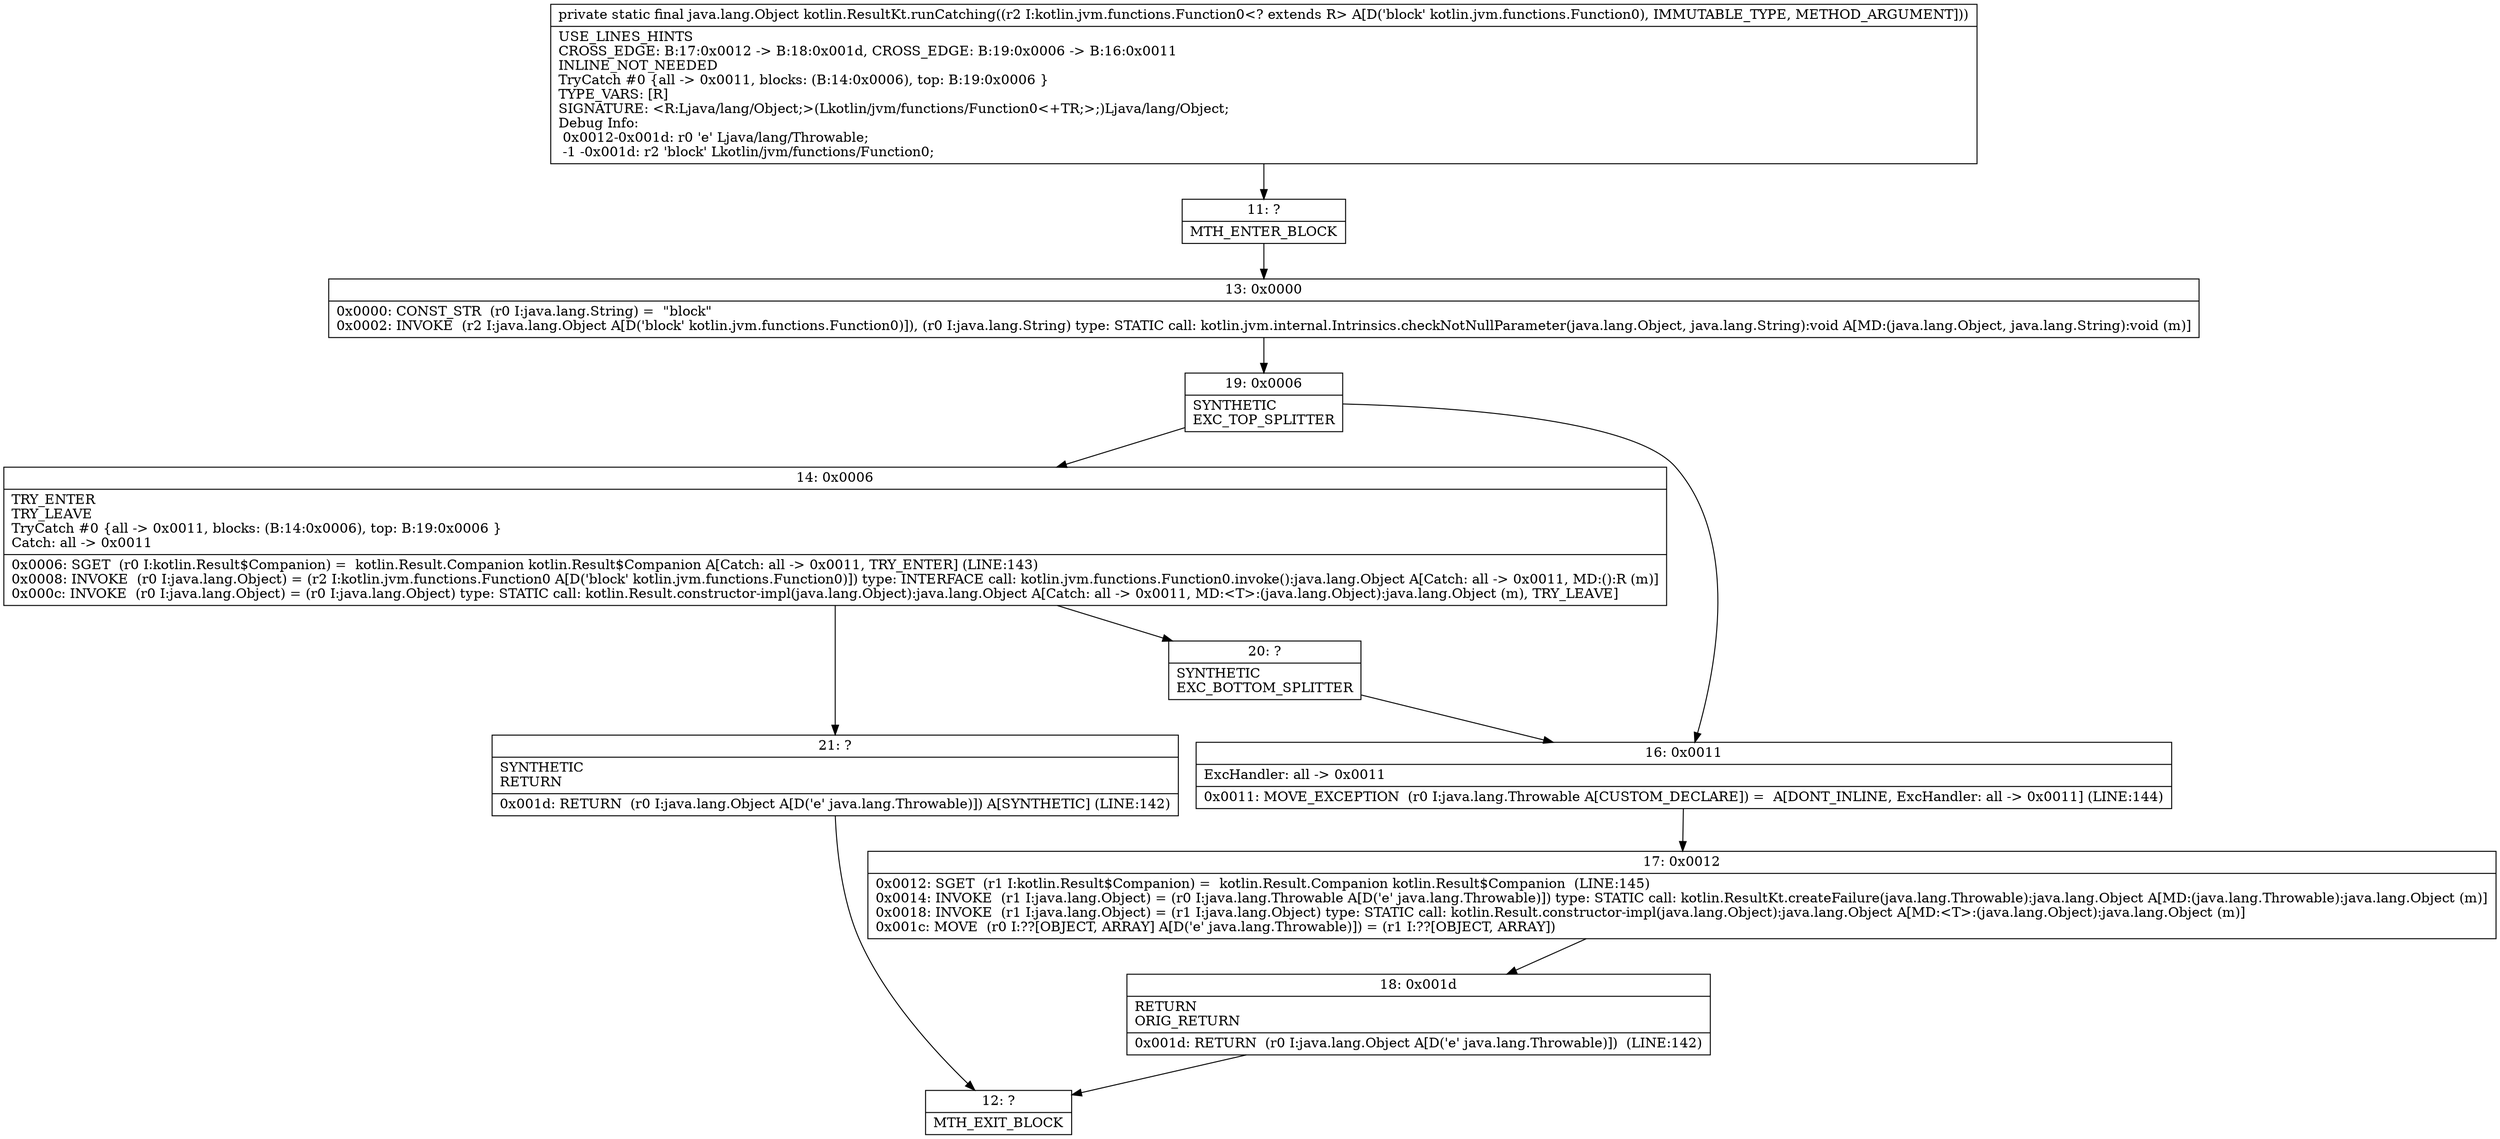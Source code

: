 digraph "CFG forkotlin.ResultKt.runCatching(Lkotlin\/jvm\/functions\/Function0;)Ljava\/lang\/Object;" {
Node_11 [shape=record,label="{11\:\ ?|MTH_ENTER_BLOCK\l}"];
Node_13 [shape=record,label="{13\:\ 0x0000|0x0000: CONST_STR  (r0 I:java.lang.String) =  \"block\" \l0x0002: INVOKE  (r2 I:java.lang.Object A[D('block' kotlin.jvm.functions.Function0)]), (r0 I:java.lang.String) type: STATIC call: kotlin.jvm.internal.Intrinsics.checkNotNullParameter(java.lang.Object, java.lang.String):void A[MD:(java.lang.Object, java.lang.String):void (m)]\l}"];
Node_19 [shape=record,label="{19\:\ 0x0006|SYNTHETIC\lEXC_TOP_SPLITTER\l}"];
Node_14 [shape=record,label="{14\:\ 0x0006|TRY_ENTER\lTRY_LEAVE\lTryCatch #0 \{all \-\> 0x0011, blocks: (B:14:0x0006), top: B:19:0x0006 \}\lCatch: all \-\> 0x0011\l|0x0006: SGET  (r0 I:kotlin.Result$Companion) =  kotlin.Result.Companion kotlin.Result$Companion A[Catch: all \-\> 0x0011, TRY_ENTER] (LINE:143)\l0x0008: INVOKE  (r0 I:java.lang.Object) = (r2 I:kotlin.jvm.functions.Function0 A[D('block' kotlin.jvm.functions.Function0)]) type: INTERFACE call: kotlin.jvm.functions.Function0.invoke():java.lang.Object A[Catch: all \-\> 0x0011, MD:():R (m)]\l0x000c: INVOKE  (r0 I:java.lang.Object) = (r0 I:java.lang.Object) type: STATIC call: kotlin.Result.constructor\-impl(java.lang.Object):java.lang.Object A[Catch: all \-\> 0x0011, MD:\<T\>:(java.lang.Object):java.lang.Object (m), TRY_LEAVE]\l}"];
Node_20 [shape=record,label="{20\:\ ?|SYNTHETIC\lEXC_BOTTOM_SPLITTER\l}"];
Node_21 [shape=record,label="{21\:\ ?|SYNTHETIC\lRETURN\l|0x001d: RETURN  (r0 I:java.lang.Object A[D('e' java.lang.Throwable)]) A[SYNTHETIC] (LINE:142)\l}"];
Node_12 [shape=record,label="{12\:\ ?|MTH_EXIT_BLOCK\l}"];
Node_16 [shape=record,label="{16\:\ 0x0011|ExcHandler: all \-\> 0x0011\l|0x0011: MOVE_EXCEPTION  (r0 I:java.lang.Throwable A[CUSTOM_DECLARE]) =  A[DONT_INLINE, ExcHandler: all \-\> 0x0011] (LINE:144)\l}"];
Node_17 [shape=record,label="{17\:\ 0x0012|0x0012: SGET  (r1 I:kotlin.Result$Companion) =  kotlin.Result.Companion kotlin.Result$Companion  (LINE:145)\l0x0014: INVOKE  (r1 I:java.lang.Object) = (r0 I:java.lang.Throwable A[D('e' java.lang.Throwable)]) type: STATIC call: kotlin.ResultKt.createFailure(java.lang.Throwable):java.lang.Object A[MD:(java.lang.Throwable):java.lang.Object (m)]\l0x0018: INVOKE  (r1 I:java.lang.Object) = (r1 I:java.lang.Object) type: STATIC call: kotlin.Result.constructor\-impl(java.lang.Object):java.lang.Object A[MD:\<T\>:(java.lang.Object):java.lang.Object (m)]\l0x001c: MOVE  (r0 I:??[OBJECT, ARRAY] A[D('e' java.lang.Throwable)]) = (r1 I:??[OBJECT, ARRAY]) \l}"];
Node_18 [shape=record,label="{18\:\ 0x001d|RETURN\lORIG_RETURN\l|0x001d: RETURN  (r0 I:java.lang.Object A[D('e' java.lang.Throwable)])  (LINE:142)\l}"];
MethodNode[shape=record,label="{private static final java.lang.Object kotlin.ResultKt.runCatching((r2 I:kotlin.jvm.functions.Function0\<? extends R\> A[D('block' kotlin.jvm.functions.Function0), IMMUTABLE_TYPE, METHOD_ARGUMENT]))  | USE_LINES_HINTS\lCROSS_EDGE: B:17:0x0012 \-\> B:18:0x001d, CROSS_EDGE: B:19:0x0006 \-\> B:16:0x0011\lINLINE_NOT_NEEDED\lTryCatch #0 \{all \-\> 0x0011, blocks: (B:14:0x0006), top: B:19:0x0006 \}\lTYPE_VARS: [R]\lSIGNATURE: \<R:Ljava\/lang\/Object;\>(Lkotlin\/jvm\/functions\/Function0\<+TR;\>;)Ljava\/lang\/Object;\lDebug Info:\l  0x0012\-0x001d: r0 'e' Ljava\/lang\/Throwable;\l  \-1 \-0x001d: r2 'block' Lkotlin\/jvm\/functions\/Function0;\l}"];
MethodNode -> Node_11;Node_11 -> Node_13;
Node_13 -> Node_19;
Node_19 -> Node_14;
Node_19 -> Node_16;
Node_14 -> Node_20;
Node_14 -> Node_21;
Node_20 -> Node_16;
Node_21 -> Node_12;
Node_16 -> Node_17;
Node_17 -> Node_18;
Node_18 -> Node_12;
}

